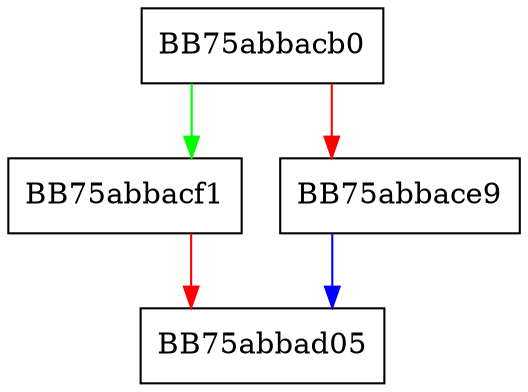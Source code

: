 digraph DT_x86_fsemu_read {
  node [shape="box"];
  graph [splines=ortho];
  BB75abbacb0 -> BB75abbacf1 [color="green"];
  BB75abbacb0 -> BB75abbace9 [color="red"];
  BB75abbace9 -> BB75abbad05 [color="blue"];
  BB75abbacf1 -> BB75abbad05 [color="red"];
}